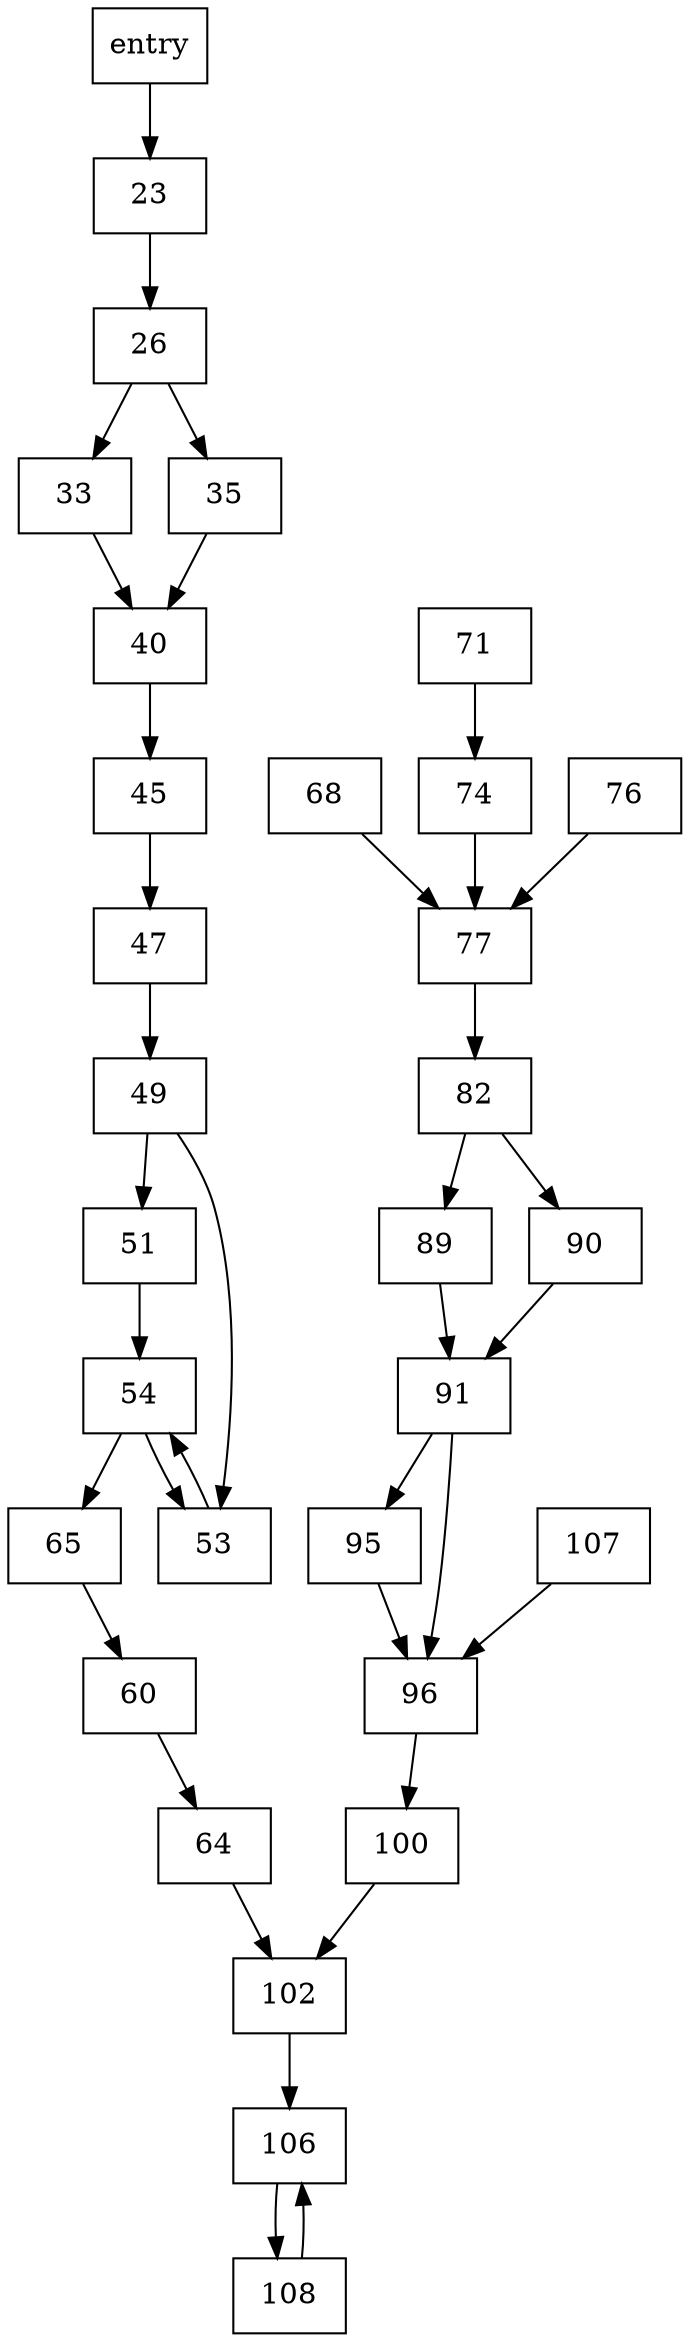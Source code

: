 digraph ControlFlowGraph {
    node [shape=rectangle]

    entry
    23
    26
    33
    35
    40
    45
    47
    49
    51
    53
    54
    65
    60
    64
    68
    71
    74
    76
    77
    82
    89
    90
    91
    95
    96
    100
    102
    106
    107
    108

    entry -> 23
    23 -> 26
    26 -> 33
    26 -> 35
    33 -> 40
    35 -> 40
    40 -> 45
    45 -> 47
    47 -> 49
    49 -> 51
    49 -> 53
    51 -> 54
    53 -> 54
    54 -> 65
    54 -> 53
    65 -> 60
    60 -> 64
    64 -> 102
    68 -> 77
    71 -> 74
    74 -> 77
    76 -> 77
    77 -> 82
    82 -> 89
    82 -> 90
    89 -> 91
    90 -> 91
    91 -> 95
    91 -> 96
    95 -> 96
    96 -> 100
    100 -> 102
    102 -> 106
    106 -> 108
    107 -> 96
    108 -> 106
}
